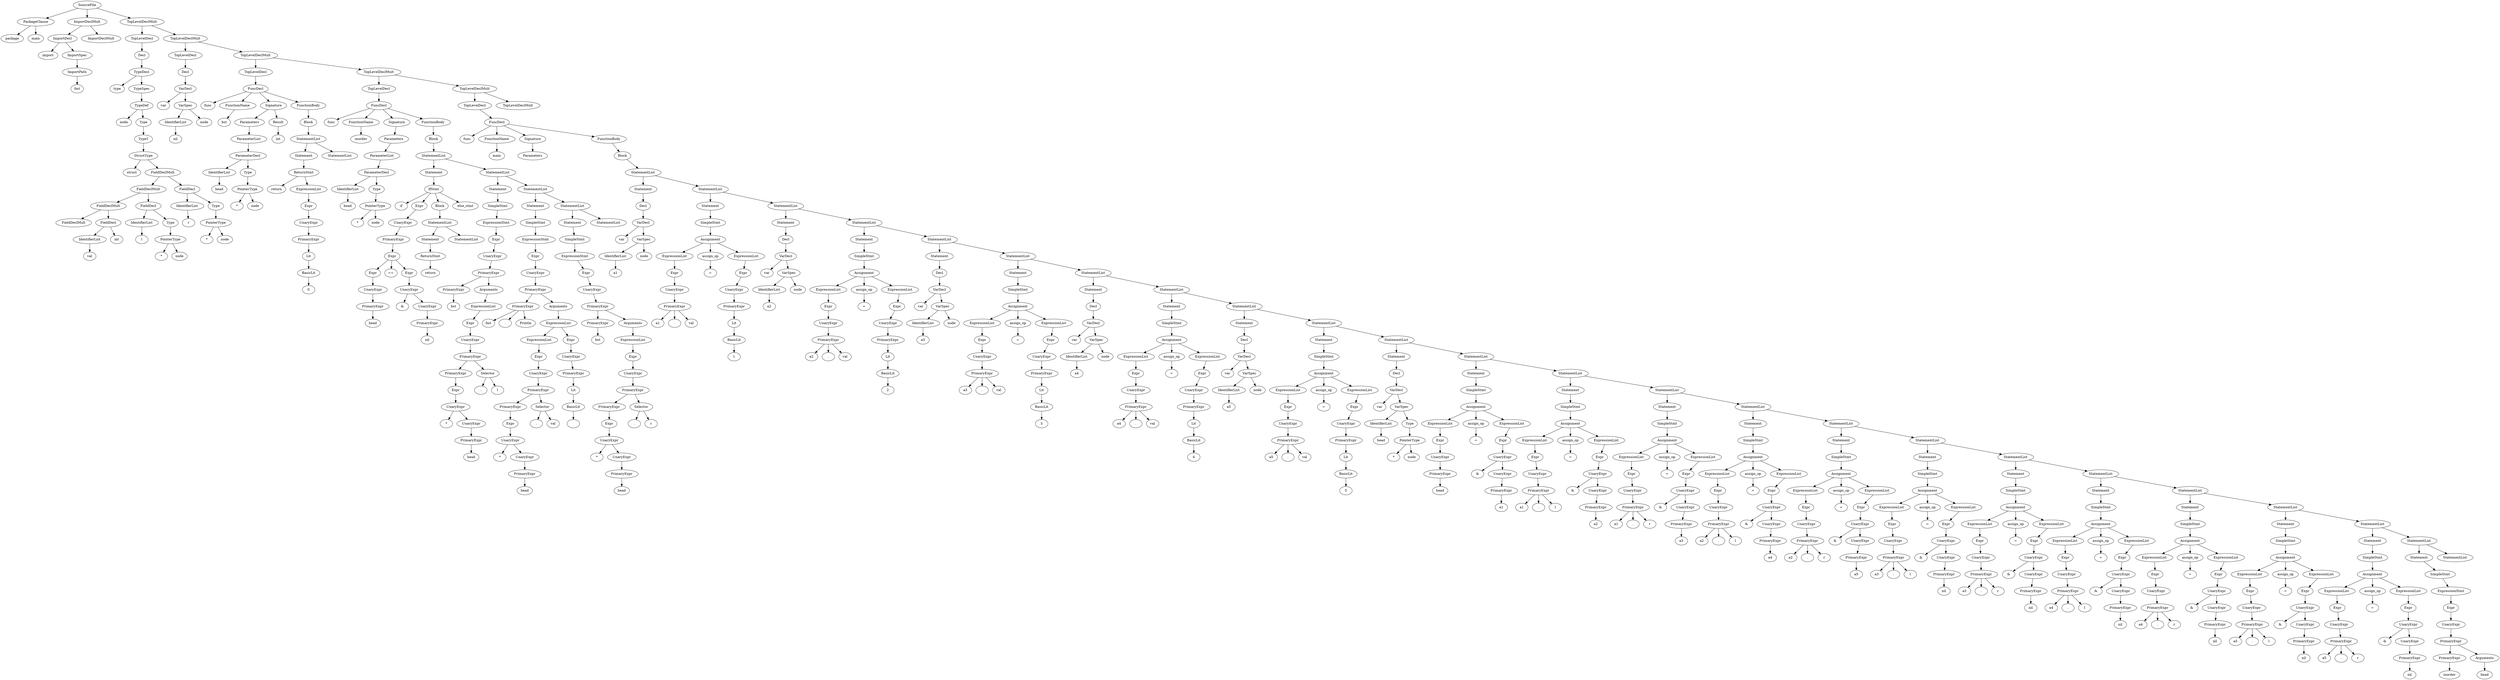 digraph ParseTree {
0[label="SourceFile"]; 1[label="PackageClause"]; 0->1 ;
1[label="PackageClause"]; 2[label="package"]; 1->2 ;
1[label="PackageClause"]; 3[label="main"]; 1->3 ;
0[label="SourceFile"]; 4[label="ImportDeclMult"]; 0->4 ;
4[label="ImportDeclMult"]; 5[label="ImportDecl"]; 4->5 ;
5[label="ImportDecl"]; 6[label="import"]; 5->6 ;
5[label="ImportDecl"]; 7[label="ImportSpec"]; 5->7 ;
7[label="ImportSpec"]; 8[label="ImportPath"]; 7->8 ;
8[label="ImportPath"]; 9[label="fmt"]; 8->9 ;
4[label="ImportDeclMult"]; 10[label="ImportDeclMult"]; 4->10 ;
0[label="SourceFile"]; 11[label="TopLevelDeclMult"]; 0->11 ;
11[label="TopLevelDeclMult"]; 12[label="TopLevelDecl"]; 11->12 ;
12[label="TopLevelDecl"]; 13[label="Decl"]; 12->13 ;
13[label="Decl"]; 14[label="TypeDecl"]; 13->14 ;
14[label="TypeDecl"]; 15[label="type"]; 14->15 ;
14[label="TypeDecl"]; 16[label="TypeSpec"]; 14->16 ;
16[label="TypeSpec"]; 17[label="TypeDef"]; 16->17 ;
17[label="TypeDef"]; 18[label="node"]; 17->18 ;
17[label="TypeDef"]; 19[label="Type"]; 17->19 ;
19[label="Type"]; 20[label="TypeT"]; 19->20 ;
20[label="TypeT"]; 21[label="StructType"]; 20->21 ;
21[label="StructType"]; 22[label="struct"]; 21->22 ;
21[label="StructType"]; 23[label="FieldDeclMult"]; 21->23 ;
23[label="FieldDeclMult"]; 24[label="FieldDeclMult"]; 23->24 ;
24[label="FieldDeclMult"]; 25[label="FieldDeclMult"]; 24->25 ;
25[label="FieldDeclMult"]; 26[label="FieldDeclMult"]; 25->26 ;
25[label="FieldDeclMult"]; 27[label="FieldDecl"]; 25->27 ;
27[label="FieldDecl"]; 28[label="IdentifierList"]; 27->28 ;
28[label="IdentifierList"]; 29[label="val"]; 28->29 ;
27[label="FieldDecl"]; 30[label="int"]; 27->30 ;
24[label="FieldDeclMult"]; 31[label="FieldDecl"]; 24->31 ;
31[label="FieldDecl"]; 32[label="IdentifierList"]; 31->32 ;
32[label="IdentifierList"]; 33[label="l"]; 32->33 ;
31[label="FieldDecl"]; 34[label="Type"]; 31->34 ;
34[label="Type"]; 35[label="PointerType"]; 34->35 ;
35[label="PointerType"]; 36[label="*"]; 35->36 ;
35[label="PointerType"]; 37[label="node"]; 35->37 ;
23[label="FieldDeclMult"]; 38[label="FieldDecl"]; 23->38 ;
38[label="FieldDecl"]; 39[label="IdentifierList"]; 38->39 ;
39[label="IdentifierList"]; 40[label="r"]; 39->40 ;
38[label="FieldDecl"]; 41[label="Type"]; 38->41 ;
41[label="Type"]; 42[label="PointerType"]; 41->42 ;
42[label="PointerType"]; 43[label="*"]; 42->43 ;
42[label="PointerType"]; 44[label="node"]; 42->44 ;
11[label="TopLevelDeclMult"]; 45[label="TopLevelDeclMult"]; 11->45 ;
45[label="TopLevelDeclMult"]; 46[label="TopLevelDecl"]; 45->46 ;
46[label="TopLevelDecl"]; 47[label="Decl"]; 46->47 ;
47[label="Decl"]; 48[label="VarDecl"]; 47->48 ;
48[label="VarDecl"]; 49[label="var"]; 48->49 ;
48[label="VarDecl"]; 50[label="VarSpec"]; 48->50 ;
50[label="VarSpec"]; 51[label="IdentifierList"]; 50->51 ;
51[label="IdentifierList"]; 52[label="nil"]; 51->52 ;
50[label="VarSpec"]; 53[label="node"]; 50->53 ;
45[label="TopLevelDeclMult"]; 54[label="TopLevelDeclMult"]; 45->54 ;
54[label="TopLevelDeclMult"]; 55[label="TopLevelDecl"]; 54->55 ;
55[label="TopLevelDecl"]; 56[label="FuncDecl"]; 55->56 ;
56[label="FuncDecl"]; 57[label="func"]; 56->57 ;
56[label="FuncDecl"]; 58[label="FunctionName"]; 56->58 ;
58[label="FunctionName"]; 59[label="bst"]; 58->59 ;
56[label="FuncDecl"]; 60[label="Signature"]; 56->60 ;
60[label="Signature"]; 61[label="Parameters"]; 60->61 ;
61[label="Parameters"]; 62[label="ParameterList"]; 61->62 ;
62[label="ParameterList"]; 63[label="ParameterDecl"]; 62->63 ;
63[label="ParameterDecl"]; 64[label="IdentifierList"]; 63->64 ;
64[label="IdentifierList"]; 65[label="head"]; 64->65 ;
63[label="ParameterDecl"]; 66[label="Type"]; 63->66 ;
66[label="Type"]; 67[label="PointerType"]; 66->67 ;
67[label="PointerType"]; 68[label="*"]; 67->68 ;
67[label="PointerType"]; 69[label="node"]; 67->69 ;
60[label="Signature"]; 70[label="Result"]; 60->70 ;
70[label="Result"]; 71[label="int"]; 70->71 ;
56[label="FuncDecl"]; 72[label="FunctionBody"]; 56->72 ;
72[label="FunctionBody"]; 73[label="Block"]; 72->73 ;
73[label="Block"]; 74[label="StatementList"]; 73->74 ;
74[label="StatementList"]; 75[label="Statement"]; 74->75 ;
75[label="Statement"]; 76[label="ReturnStmt"]; 75->76 ;
76[label="ReturnStmt"]; 77[label="return"]; 76->77 ;
76[label="ReturnStmt"]; 78[label="ExpressionList"]; 76->78 ;
78[label="ExpressionList"]; 79[label="Expr"]; 78->79 ;
79[label="Expr"]; 80[label="UnaryExpr"]; 79->80 ;
80[label="UnaryExpr"]; 81[label="PrimaryExpr"]; 80->81 ;
81[label="PrimaryExpr"]; 82[label="Lit"]; 81->82 ;
82[label="Lit"]; 83[label="BasicLit"]; 82->83 ;
83[label="BasicLit"]; 84[label="0"]; 83->84 ;
74[label="StatementList"]; 85[label="StatementList"]; 74->85 ;
54[label="TopLevelDeclMult"]; 86[label="TopLevelDeclMult"]; 54->86 ;
86[label="TopLevelDeclMult"]; 87[label="TopLevelDecl"]; 86->87 ;
87[label="TopLevelDecl"]; 88[label="FuncDecl"]; 87->88 ;
88[label="FuncDecl"]; 89[label="func"]; 88->89 ;
88[label="FuncDecl"]; 90[label="FunctionName"]; 88->90 ;
90[label="FunctionName"]; 91[label="inorder"]; 90->91 ;
88[label="FuncDecl"]; 92[label="Signature"]; 88->92 ;
92[label="Signature"]; 93[label="Parameters"]; 92->93 ;
93[label="Parameters"]; 94[label="ParameterList"]; 93->94 ;
94[label="ParameterList"]; 95[label="ParameterDecl"]; 94->95 ;
95[label="ParameterDecl"]; 96[label="IdentifierList"]; 95->96 ;
96[label="IdentifierList"]; 97[label="head"]; 96->97 ;
95[label="ParameterDecl"]; 98[label="Type"]; 95->98 ;
98[label="Type"]; 99[label="PointerType"]; 98->99 ;
99[label="PointerType"]; 100[label="*"]; 99->100 ;
99[label="PointerType"]; 101[label="node"]; 99->101 ;
88[label="FuncDecl"]; 102[label="FunctionBody"]; 88->102 ;
102[label="FunctionBody"]; 103[label="Block"]; 102->103 ;
103[label="Block"]; 104[label="StatementList"]; 103->104 ;
104[label="StatementList"]; 105[label="Statement"]; 104->105 ;
105[label="Statement"]; 106[label="IfStmt"]; 105->106 ;
106[label="IfStmt"]; 107[label="if"]; 106->107 ;
106[label="IfStmt"]; 108[label="Expr"]; 106->108 ;
108[label="Expr"]; 109[label="UnaryExpr"]; 108->109 ;
109[label="UnaryExpr"]; 110[label="PrimaryExpr"]; 109->110 ;
110[label="PrimaryExpr"]; 111[label="Expr"]; 110->111 ;
111[label="Expr"]; 112[label="Expr"]; 111->112 ;
112[label="Expr"]; 113[label="UnaryExpr"]; 112->113 ;
113[label="UnaryExpr"]; 114[label="PrimaryExpr"]; 113->114 ;
114[label="PrimaryExpr"]; 115[label="head"]; 114->115 ;
111[label="Expr"]; 116[label="=="]; 111->116 ;
111[label="Expr"]; 117[label="Expr"]; 111->117 ;
117[label="Expr"]; 118[label="UnaryExpr"]; 117->118 ;
118[label="UnaryExpr"]; 119[label="&"]; 118->119 ;
118[label="UnaryExpr"]; 120[label="UnaryExpr"]; 118->120 ;
120[label="UnaryExpr"]; 121[label="PrimaryExpr"]; 120->121 ;
121[label="PrimaryExpr"]; 122[label="nil"]; 121->122 ;
106[label="IfStmt"]; 123[label="Block"]; 106->123 ;
123[label="Block"]; 124[label="StatementList"]; 123->124 ;
124[label="StatementList"]; 125[label="Statement"]; 124->125 ;
125[label="Statement"]; 126[label="ReturnStmt"]; 125->126 ;
126[label="ReturnStmt"]; 127[label="return"]; 126->127 ;
124[label="StatementList"]; 128[label="StatementList"]; 124->128 ;
106[label="IfStmt"]; 129[label="else_stmt"]; 106->129 ;
104[label="StatementList"]; 130[label="StatementList"]; 104->130 ;
130[label="StatementList"]; 131[label="Statement"]; 130->131 ;
131[label="Statement"]; 132[label="SimpleStmt"]; 131->132 ;
132[label="SimpleStmt"]; 133[label="ExpressionStmt"]; 132->133 ;
133[label="ExpressionStmt"]; 134[label="Expr"]; 133->134 ;
134[label="Expr"]; 135[label="UnaryExpr"]; 134->135 ;
135[label="UnaryExpr"]; 136[label="PrimaryExpr"]; 135->136 ;
136[label="PrimaryExpr"]; 137[label="PrimaryExpr"]; 136->137 ;
137[label="PrimaryExpr"]; 138[label="bst"]; 137->138 ;
136[label="PrimaryExpr"]; 139[label="Arguments"]; 136->139 ;
139[label="Arguments"]; 140[label="ExpressionList"]; 139->140 ;
140[label="ExpressionList"]; 141[label="Expr"]; 140->141 ;
141[label="Expr"]; 142[label="UnaryExpr"]; 141->142 ;
142[label="UnaryExpr"]; 143[label="PrimaryExpr"]; 142->143 ;
143[label="PrimaryExpr"]; 144[label="PrimaryExpr"]; 143->144 ;
144[label="PrimaryExpr"]; 145[label="Expr"]; 144->145 ;
145[label="Expr"]; 146[label="UnaryExpr"]; 145->146 ;
146[label="UnaryExpr"]; 147[label="*"]; 146->147 ;
146[label="UnaryExpr"]; 148[label="UnaryExpr"]; 146->148 ;
148[label="UnaryExpr"]; 149[label="PrimaryExpr"]; 148->149 ;
149[label="PrimaryExpr"]; 150[label="head"]; 149->150 ;
143[label="PrimaryExpr"]; 151[label="Selector"]; 143->151 ;
151[label="Selector"]; 152[label="."]; 151->152 ;
151[label="Selector"]; 153[label="l"]; 151->153 ;
130[label="StatementList"]; 154[label="StatementList"]; 130->154 ;
154[label="StatementList"]; 155[label="Statement"]; 154->155 ;
155[label="Statement"]; 156[label="SimpleStmt"]; 155->156 ;
156[label="SimpleStmt"]; 157[label="ExpressionStmt"]; 156->157 ;
157[label="ExpressionStmt"]; 158[label="Expr"]; 157->158 ;
158[label="Expr"]; 159[label="UnaryExpr"]; 158->159 ;
159[label="UnaryExpr"]; 160[label="PrimaryExpr"]; 159->160 ;
160[label="PrimaryExpr"]; 161[label="PrimaryExpr"]; 160->161 ;
161[label="PrimaryExpr"]; 162[label="fmt"]; 161->162 ;
161[label="PrimaryExpr"]; 163[label="."]; 161->163 ;
161[label="PrimaryExpr"]; 164[label="Println"]; 161->164 ;
160[label="PrimaryExpr"]; 165[label="Arguments"]; 160->165 ;
165[label="Arguments"]; 166[label="ExpressionList"]; 165->166 ;
166[label="ExpressionList"]; 167[label="ExpressionList"]; 166->167 ;
167[label="ExpressionList"]; 168[label="Expr"]; 167->168 ;
168[label="Expr"]; 169[label="UnaryExpr"]; 168->169 ;
169[label="UnaryExpr"]; 170[label="PrimaryExpr"]; 169->170 ;
170[label="PrimaryExpr"]; 171[label="PrimaryExpr"]; 170->171 ;
171[label="PrimaryExpr"]; 172[label="Expr"]; 171->172 ;
172[label="Expr"]; 173[label="UnaryExpr"]; 172->173 ;
173[label="UnaryExpr"]; 174[label="*"]; 173->174 ;
173[label="UnaryExpr"]; 175[label="UnaryExpr"]; 173->175 ;
175[label="UnaryExpr"]; 176[label="PrimaryExpr"]; 175->176 ;
176[label="PrimaryExpr"]; 177[label="head"]; 176->177 ;
170[label="PrimaryExpr"]; 178[label="Selector"]; 170->178 ;
178[label="Selector"]; 179[label="."]; 178->179 ;
178[label="Selector"]; 180[label="val"]; 178->180 ;
166[label="ExpressionList"]; 181[label="Expr"]; 166->181 ;
181[label="Expr"]; 182[label="UnaryExpr"]; 181->182 ;
182[label="UnaryExpr"]; 183[label="PrimaryExpr"]; 182->183 ;
183[label="PrimaryExpr"]; 184[label="Lit"]; 183->184 ;
184[label="Lit"]; 185[label="BasicLit"]; 184->185 ;
185[label="BasicLit"]; 186[label="\n"]; 185->186 ;
154[label="StatementList"]; 187[label="StatementList"]; 154->187 ;
187[label="StatementList"]; 188[label="Statement"]; 187->188 ;
188[label="Statement"]; 189[label="SimpleStmt"]; 188->189 ;
189[label="SimpleStmt"]; 190[label="ExpressionStmt"]; 189->190 ;
190[label="ExpressionStmt"]; 191[label="Expr"]; 190->191 ;
191[label="Expr"]; 192[label="UnaryExpr"]; 191->192 ;
192[label="UnaryExpr"]; 193[label="PrimaryExpr"]; 192->193 ;
193[label="PrimaryExpr"]; 194[label="PrimaryExpr"]; 193->194 ;
194[label="PrimaryExpr"]; 195[label="bst"]; 194->195 ;
193[label="PrimaryExpr"]; 196[label="Arguments"]; 193->196 ;
196[label="Arguments"]; 197[label="ExpressionList"]; 196->197 ;
197[label="ExpressionList"]; 198[label="Expr"]; 197->198 ;
198[label="Expr"]; 199[label="UnaryExpr"]; 198->199 ;
199[label="UnaryExpr"]; 200[label="PrimaryExpr"]; 199->200 ;
200[label="PrimaryExpr"]; 201[label="PrimaryExpr"]; 200->201 ;
201[label="PrimaryExpr"]; 202[label="Expr"]; 201->202 ;
202[label="Expr"]; 203[label="UnaryExpr"]; 202->203 ;
203[label="UnaryExpr"]; 204[label="*"]; 203->204 ;
203[label="UnaryExpr"]; 205[label="UnaryExpr"]; 203->205 ;
205[label="UnaryExpr"]; 206[label="PrimaryExpr"]; 205->206 ;
206[label="PrimaryExpr"]; 207[label="head"]; 206->207 ;
200[label="PrimaryExpr"]; 208[label="Selector"]; 200->208 ;
208[label="Selector"]; 209[label="."]; 208->209 ;
208[label="Selector"]; 210[label="r"]; 208->210 ;
187[label="StatementList"]; 211[label="StatementList"]; 187->211 ;
86[label="TopLevelDeclMult"]; 212[label="TopLevelDeclMult"]; 86->212 ;
212[label="TopLevelDeclMult"]; 213[label="TopLevelDecl"]; 212->213 ;
213[label="TopLevelDecl"]; 214[label="FuncDecl"]; 213->214 ;
214[label="FuncDecl"]; 215[label="func"]; 214->215 ;
214[label="FuncDecl"]; 216[label="FunctionName"]; 214->216 ;
216[label="FunctionName"]; 217[label="main"]; 216->217 ;
214[label="FuncDecl"]; 218[label="Signature"]; 214->218 ;
218[label="Signature"]; 219[label="Parameters"]; 218->219 ;
214[label="FuncDecl"]; 220[label="FunctionBody"]; 214->220 ;
220[label="FunctionBody"]; 221[label="Block"]; 220->221 ;
221[label="Block"]; 222[label="StatementList"]; 221->222 ;
222[label="StatementList"]; 223[label="Statement"]; 222->223 ;
223[label="Statement"]; 224[label="Decl"]; 223->224 ;
224[label="Decl"]; 225[label="VarDecl"]; 224->225 ;
225[label="VarDecl"]; 226[label="var"]; 225->226 ;
225[label="VarDecl"]; 227[label="VarSpec"]; 225->227 ;
227[label="VarSpec"]; 228[label="IdentifierList"]; 227->228 ;
228[label="IdentifierList"]; 229[label="a1"]; 228->229 ;
227[label="VarSpec"]; 230[label="node"]; 227->230 ;
222[label="StatementList"]; 231[label="StatementList"]; 222->231 ;
231[label="StatementList"]; 232[label="Statement"]; 231->232 ;
232[label="Statement"]; 233[label="SimpleStmt"]; 232->233 ;
233[label="SimpleStmt"]; 234[label="Assignment"]; 233->234 ;
234[label="Assignment"]; 235[label="ExpressionList"]; 234->235 ;
235[label="ExpressionList"]; 236[label="Expr"]; 235->236 ;
236[label="Expr"]; 237[label="UnaryExpr"]; 236->237 ;
237[label="UnaryExpr"]; 238[label="PrimaryExpr"]; 237->238 ;
238[label="PrimaryExpr"]; 239[label="a1"]; 238->239 ;
238[label="PrimaryExpr"]; 240[label="."]; 238->240 ;
238[label="PrimaryExpr"]; 241[label="val"]; 238->241 ;
234[label="Assignment"]; 242[label="assign_op"]; 234->242 ;
242[label="assign_op"]; 243[label="="]; 242->243 ;
234[label="Assignment"]; 244[label="ExpressionList"]; 234->244 ;
244[label="ExpressionList"]; 245[label="Expr"]; 244->245 ;
245[label="Expr"]; 246[label="UnaryExpr"]; 245->246 ;
246[label="UnaryExpr"]; 247[label="PrimaryExpr"]; 246->247 ;
247[label="PrimaryExpr"]; 248[label="Lit"]; 247->248 ;
248[label="Lit"]; 249[label="BasicLit"]; 248->249 ;
249[label="BasicLit"]; 250[label="1"]; 249->250 ;
231[label="StatementList"]; 251[label="StatementList"]; 231->251 ;
251[label="StatementList"]; 252[label="Statement"]; 251->252 ;
252[label="Statement"]; 253[label="Decl"]; 252->253 ;
253[label="Decl"]; 254[label="VarDecl"]; 253->254 ;
254[label="VarDecl"]; 255[label="var"]; 254->255 ;
254[label="VarDecl"]; 256[label="VarSpec"]; 254->256 ;
256[label="VarSpec"]; 257[label="IdentifierList"]; 256->257 ;
257[label="IdentifierList"]; 258[label="a2"]; 257->258 ;
256[label="VarSpec"]; 259[label="node"]; 256->259 ;
251[label="StatementList"]; 260[label="StatementList"]; 251->260 ;
260[label="StatementList"]; 261[label="Statement"]; 260->261 ;
261[label="Statement"]; 262[label="SimpleStmt"]; 261->262 ;
262[label="SimpleStmt"]; 263[label="Assignment"]; 262->263 ;
263[label="Assignment"]; 264[label="ExpressionList"]; 263->264 ;
264[label="ExpressionList"]; 265[label="Expr"]; 264->265 ;
265[label="Expr"]; 266[label="UnaryExpr"]; 265->266 ;
266[label="UnaryExpr"]; 267[label="PrimaryExpr"]; 266->267 ;
267[label="PrimaryExpr"]; 268[label="a2"]; 267->268 ;
267[label="PrimaryExpr"]; 269[label="."]; 267->269 ;
267[label="PrimaryExpr"]; 270[label="val"]; 267->270 ;
263[label="Assignment"]; 271[label="assign_op"]; 263->271 ;
271[label="assign_op"]; 272[label="="]; 271->272 ;
263[label="Assignment"]; 273[label="ExpressionList"]; 263->273 ;
273[label="ExpressionList"]; 274[label="Expr"]; 273->274 ;
274[label="Expr"]; 275[label="UnaryExpr"]; 274->275 ;
275[label="UnaryExpr"]; 276[label="PrimaryExpr"]; 275->276 ;
276[label="PrimaryExpr"]; 277[label="Lit"]; 276->277 ;
277[label="Lit"]; 278[label="BasicLit"]; 277->278 ;
278[label="BasicLit"]; 279[label="2"]; 278->279 ;
260[label="StatementList"]; 280[label="StatementList"]; 260->280 ;
280[label="StatementList"]; 281[label="Statement"]; 280->281 ;
281[label="Statement"]; 282[label="Decl"]; 281->282 ;
282[label="Decl"]; 283[label="VarDecl"]; 282->283 ;
283[label="VarDecl"]; 284[label="var"]; 283->284 ;
283[label="VarDecl"]; 285[label="VarSpec"]; 283->285 ;
285[label="VarSpec"]; 286[label="IdentifierList"]; 285->286 ;
286[label="IdentifierList"]; 287[label="a3"]; 286->287 ;
285[label="VarSpec"]; 288[label="node"]; 285->288 ;
280[label="StatementList"]; 289[label="StatementList"]; 280->289 ;
289[label="StatementList"]; 290[label="Statement"]; 289->290 ;
290[label="Statement"]; 291[label="SimpleStmt"]; 290->291 ;
291[label="SimpleStmt"]; 292[label="Assignment"]; 291->292 ;
292[label="Assignment"]; 293[label="ExpressionList"]; 292->293 ;
293[label="ExpressionList"]; 294[label="Expr"]; 293->294 ;
294[label="Expr"]; 295[label="UnaryExpr"]; 294->295 ;
295[label="UnaryExpr"]; 296[label="PrimaryExpr"]; 295->296 ;
296[label="PrimaryExpr"]; 297[label="a3"]; 296->297 ;
296[label="PrimaryExpr"]; 298[label="."]; 296->298 ;
296[label="PrimaryExpr"]; 299[label="val"]; 296->299 ;
292[label="Assignment"]; 300[label="assign_op"]; 292->300 ;
300[label="assign_op"]; 301[label="="]; 300->301 ;
292[label="Assignment"]; 302[label="ExpressionList"]; 292->302 ;
302[label="ExpressionList"]; 303[label="Expr"]; 302->303 ;
303[label="Expr"]; 304[label="UnaryExpr"]; 303->304 ;
304[label="UnaryExpr"]; 305[label="PrimaryExpr"]; 304->305 ;
305[label="PrimaryExpr"]; 306[label="Lit"]; 305->306 ;
306[label="Lit"]; 307[label="BasicLit"]; 306->307 ;
307[label="BasicLit"]; 308[label="3"]; 307->308 ;
289[label="StatementList"]; 309[label="StatementList"]; 289->309 ;
309[label="StatementList"]; 310[label="Statement"]; 309->310 ;
310[label="Statement"]; 311[label="Decl"]; 310->311 ;
311[label="Decl"]; 312[label="VarDecl"]; 311->312 ;
312[label="VarDecl"]; 313[label="var"]; 312->313 ;
312[label="VarDecl"]; 314[label="VarSpec"]; 312->314 ;
314[label="VarSpec"]; 315[label="IdentifierList"]; 314->315 ;
315[label="IdentifierList"]; 316[label="a4"]; 315->316 ;
314[label="VarSpec"]; 317[label="node"]; 314->317 ;
309[label="StatementList"]; 318[label="StatementList"]; 309->318 ;
318[label="StatementList"]; 319[label="Statement"]; 318->319 ;
319[label="Statement"]; 320[label="SimpleStmt"]; 319->320 ;
320[label="SimpleStmt"]; 321[label="Assignment"]; 320->321 ;
321[label="Assignment"]; 322[label="ExpressionList"]; 321->322 ;
322[label="ExpressionList"]; 323[label="Expr"]; 322->323 ;
323[label="Expr"]; 324[label="UnaryExpr"]; 323->324 ;
324[label="UnaryExpr"]; 325[label="PrimaryExpr"]; 324->325 ;
325[label="PrimaryExpr"]; 326[label="a4"]; 325->326 ;
325[label="PrimaryExpr"]; 327[label="."]; 325->327 ;
325[label="PrimaryExpr"]; 328[label="val"]; 325->328 ;
321[label="Assignment"]; 329[label="assign_op"]; 321->329 ;
329[label="assign_op"]; 330[label="="]; 329->330 ;
321[label="Assignment"]; 331[label="ExpressionList"]; 321->331 ;
331[label="ExpressionList"]; 332[label="Expr"]; 331->332 ;
332[label="Expr"]; 333[label="UnaryExpr"]; 332->333 ;
333[label="UnaryExpr"]; 334[label="PrimaryExpr"]; 333->334 ;
334[label="PrimaryExpr"]; 335[label="Lit"]; 334->335 ;
335[label="Lit"]; 336[label="BasicLit"]; 335->336 ;
336[label="BasicLit"]; 337[label="4"]; 336->337 ;
318[label="StatementList"]; 338[label="StatementList"]; 318->338 ;
338[label="StatementList"]; 339[label="Statement"]; 338->339 ;
339[label="Statement"]; 340[label="Decl"]; 339->340 ;
340[label="Decl"]; 341[label="VarDecl"]; 340->341 ;
341[label="VarDecl"]; 342[label="var"]; 341->342 ;
341[label="VarDecl"]; 343[label="VarSpec"]; 341->343 ;
343[label="VarSpec"]; 344[label="IdentifierList"]; 343->344 ;
344[label="IdentifierList"]; 345[label="a5"]; 344->345 ;
343[label="VarSpec"]; 346[label="node"]; 343->346 ;
338[label="StatementList"]; 347[label="StatementList"]; 338->347 ;
347[label="StatementList"]; 348[label="Statement"]; 347->348 ;
348[label="Statement"]; 349[label="SimpleStmt"]; 348->349 ;
349[label="SimpleStmt"]; 350[label="Assignment"]; 349->350 ;
350[label="Assignment"]; 351[label="ExpressionList"]; 350->351 ;
351[label="ExpressionList"]; 352[label="Expr"]; 351->352 ;
352[label="Expr"]; 353[label="UnaryExpr"]; 352->353 ;
353[label="UnaryExpr"]; 354[label="PrimaryExpr"]; 353->354 ;
354[label="PrimaryExpr"]; 355[label="a5"]; 354->355 ;
354[label="PrimaryExpr"]; 356[label="."]; 354->356 ;
354[label="PrimaryExpr"]; 357[label="val"]; 354->357 ;
350[label="Assignment"]; 358[label="assign_op"]; 350->358 ;
358[label="assign_op"]; 359[label="="]; 358->359 ;
350[label="Assignment"]; 360[label="ExpressionList"]; 350->360 ;
360[label="ExpressionList"]; 361[label="Expr"]; 360->361 ;
361[label="Expr"]; 362[label="UnaryExpr"]; 361->362 ;
362[label="UnaryExpr"]; 363[label="PrimaryExpr"]; 362->363 ;
363[label="PrimaryExpr"]; 364[label="Lit"]; 363->364 ;
364[label="Lit"]; 365[label="BasicLit"]; 364->365 ;
365[label="BasicLit"]; 366[label="5"]; 365->366 ;
347[label="StatementList"]; 367[label="StatementList"]; 347->367 ;
367[label="StatementList"]; 368[label="Statement"]; 367->368 ;
368[label="Statement"]; 369[label="Decl"]; 368->369 ;
369[label="Decl"]; 370[label="VarDecl"]; 369->370 ;
370[label="VarDecl"]; 371[label="var"]; 370->371 ;
370[label="VarDecl"]; 372[label="VarSpec"]; 370->372 ;
372[label="VarSpec"]; 373[label="IdentifierList"]; 372->373 ;
373[label="IdentifierList"]; 374[label="head"]; 373->374 ;
372[label="VarSpec"]; 375[label="Type"]; 372->375 ;
375[label="Type"]; 376[label="PointerType"]; 375->376 ;
376[label="PointerType"]; 377[label="*"]; 376->377 ;
376[label="PointerType"]; 378[label="node"]; 376->378 ;
367[label="StatementList"]; 379[label="StatementList"]; 367->379 ;
379[label="StatementList"]; 380[label="Statement"]; 379->380 ;
380[label="Statement"]; 381[label="SimpleStmt"]; 380->381 ;
381[label="SimpleStmt"]; 382[label="Assignment"]; 381->382 ;
382[label="Assignment"]; 383[label="ExpressionList"]; 382->383 ;
383[label="ExpressionList"]; 384[label="Expr"]; 383->384 ;
384[label="Expr"]; 385[label="UnaryExpr"]; 384->385 ;
385[label="UnaryExpr"]; 386[label="PrimaryExpr"]; 385->386 ;
386[label="PrimaryExpr"]; 387[label="head"]; 386->387 ;
382[label="Assignment"]; 388[label="assign_op"]; 382->388 ;
388[label="assign_op"]; 389[label="="]; 388->389 ;
382[label="Assignment"]; 390[label="ExpressionList"]; 382->390 ;
390[label="ExpressionList"]; 391[label="Expr"]; 390->391 ;
391[label="Expr"]; 392[label="UnaryExpr"]; 391->392 ;
392[label="UnaryExpr"]; 393[label="&"]; 392->393 ;
392[label="UnaryExpr"]; 394[label="UnaryExpr"]; 392->394 ;
394[label="UnaryExpr"]; 395[label="PrimaryExpr"]; 394->395 ;
395[label="PrimaryExpr"]; 396[label="a1"]; 395->396 ;
379[label="StatementList"]; 397[label="StatementList"]; 379->397 ;
397[label="StatementList"]; 398[label="Statement"]; 397->398 ;
398[label="Statement"]; 399[label="SimpleStmt"]; 398->399 ;
399[label="SimpleStmt"]; 400[label="Assignment"]; 399->400 ;
400[label="Assignment"]; 401[label="ExpressionList"]; 400->401 ;
401[label="ExpressionList"]; 402[label="Expr"]; 401->402 ;
402[label="Expr"]; 403[label="UnaryExpr"]; 402->403 ;
403[label="UnaryExpr"]; 404[label="PrimaryExpr"]; 403->404 ;
404[label="PrimaryExpr"]; 405[label="a1"]; 404->405 ;
404[label="PrimaryExpr"]; 406[label="."]; 404->406 ;
404[label="PrimaryExpr"]; 407[label="l"]; 404->407 ;
400[label="Assignment"]; 408[label="assign_op"]; 400->408 ;
408[label="assign_op"]; 409[label="="]; 408->409 ;
400[label="Assignment"]; 410[label="ExpressionList"]; 400->410 ;
410[label="ExpressionList"]; 411[label="Expr"]; 410->411 ;
411[label="Expr"]; 412[label="UnaryExpr"]; 411->412 ;
412[label="UnaryExpr"]; 413[label="&"]; 412->413 ;
412[label="UnaryExpr"]; 414[label="UnaryExpr"]; 412->414 ;
414[label="UnaryExpr"]; 415[label="PrimaryExpr"]; 414->415 ;
415[label="PrimaryExpr"]; 416[label="a2"]; 415->416 ;
397[label="StatementList"]; 417[label="StatementList"]; 397->417 ;
417[label="StatementList"]; 418[label="Statement"]; 417->418 ;
418[label="Statement"]; 419[label="SimpleStmt"]; 418->419 ;
419[label="SimpleStmt"]; 420[label="Assignment"]; 419->420 ;
420[label="Assignment"]; 421[label="ExpressionList"]; 420->421 ;
421[label="ExpressionList"]; 422[label="Expr"]; 421->422 ;
422[label="Expr"]; 423[label="UnaryExpr"]; 422->423 ;
423[label="UnaryExpr"]; 424[label="PrimaryExpr"]; 423->424 ;
424[label="PrimaryExpr"]; 425[label="a1"]; 424->425 ;
424[label="PrimaryExpr"]; 426[label="."]; 424->426 ;
424[label="PrimaryExpr"]; 427[label="r"]; 424->427 ;
420[label="Assignment"]; 428[label="assign_op"]; 420->428 ;
428[label="assign_op"]; 429[label="="]; 428->429 ;
420[label="Assignment"]; 430[label="ExpressionList"]; 420->430 ;
430[label="ExpressionList"]; 431[label="Expr"]; 430->431 ;
431[label="Expr"]; 432[label="UnaryExpr"]; 431->432 ;
432[label="UnaryExpr"]; 433[label="&"]; 432->433 ;
432[label="UnaryExpr"]; 434[label="UnaryExpr"]; 432->434 ;
434[label="UnaryExpr"]; 435[label="PrimaryExpr"]; 434->435 ;
435[label="PrimaryExpr"]; 436[label="a3"]; 435->436 ;
417[label="StatementList"]; 437[label="StatementList"]; 417->437 ;
437[label="StatementList"]; 438[label="Statement"]; 437->438 ;
438[label="Statement"]; 439[label="SimpleStmt"]; 438->439 ;
439[label="SimpleStmt"]; 440[label="Assignment"]; 439->440 ;
440[label="Assignment"]; 441[label="ExpressionList"]; 440->441 ;
441[label="ExpressionList"]; 442[label="Expr"]; 441->442 ;
442[label="Expr"]; 443[label="UnaryExpr"]; 442->443 ;
443[label="UnaryExpr"]; 444[label="PrimaryExpr"]; 443->444 ;
444[label="PrimaryExpr"]; 445[label="a2"]; 444->445 ;
444[label="PrimaryExpr"]; 446[label="."]; 444->446 ;
444[label="PrimaryExpr"]; 447[label="l"]; 444->447 ;
440[label="Assignment"]; 448[label="assign_op"]; 440->448 ;
448[label="assign_op"]; 449[label="="]; 448->449 ;
440[label="Assignment"]; 450[label="ExpressionList"]; 440->450 ;
450[label="ExpressionList"]; 451[label="Expr"]; 450->451 ;
451[label="Expr"]; 452[label="UnaryExpr"]; 451->452 ;
452[label="UnaryExpr"]; 453[label="&"]; 452->453 ;
452[label="UnaryExpr"]; 454[label="UnaryExpr"]; 452->454 ;
454[label="UnaryExpr"]; 455[label="PrimaryExpr"]; 454->455 ;
455[label="PrimaryExpr"]; 456[label="a4"]; 455->456 ;
437[label="StatementList"]; 457[label="StatementList"]; 437->457 ;
457[label="StatementList"]; 458[label="Statement"]; 457->458 ;
458[label="Statement"]; 459[label="SimpleStmt"]; 458->459 ;
459[label="SimpleStmt"]; 460[label="Assignment"]; 459->460 ;
460[label="Assignment"]; 461[label="ExpressionList"]; 460->461 ;
461[label="ExpressionList"]; 462[label="Expr"]; 461->462 ;
462[label="Expr"]; 463[label="UnaryExpr"]; 462->463 ;
463[label="UnaryExpr"]; 464[label="PrimaryExpr"]; 463->464 ;
464[label="PrimaryExpr"]; 465[label="a2"]; 464->465 ;
464[label="PrimaryExpr"]; 466[label="."]; 464->466 ;
464[label="PrimaryExpr"]; 467[label="r"]; 464->467 ;
460[label="Assignment"]; 468[label="assign_op"]; 460->468 ;
468[label="assign_op"]; 469[label="="]; 468->469 ;
460[label="Assignment"]; 470[label="ExpressionList"]; 460->470 ;
470[label="ExpressionList"]; 471[label="Expr"]; 470->471 ;
471[label="Expr"]; 472[label="UnaryExpr"]; 471->472 ;
472[label="UnaryExpr"]; 473[label="&"]; 472->473 ;
472[label="UnaryExpr"]; 474[label="UnaryExpr"]; 472->474 ;
474[label="UnaryExpr"]; 475[label="PrimaryExpr"]; 474->475 ;
475[label="PrimaryExpr"]; 476[label="a5"]; 475->476 ;
457[label="StatementList"]; 477[label="StatementList"]; 457->477 ;
477[label="StatementList"]; 478[label="Statement"]; 477->478 ;
478[label="Statement"]; 479[label="SimpleStmt"]; 478->479 ;
479[label="SimpleStmt"]; 480[label="Assignment"]; 479->480 ;
480[label="Assignment"]; 481[label="ExpressionList"]; 480->481 ;
481[label="ExpressionList"]; 482[label="Expr"]; 481->482 ;
482[label="Expr"]; 483[label="UnaryExpr"]; 482->483 ;
483[label="UnaryExpr"]; 484[label="PrimaryExpr"]; 483->484 ;
484[label="PrimaryExpr"]; 485[label="a3"]; 484->485 ;
484[label="PrimaryExpr"]; 486[label="."]; 484->486 ;
484[label="PrimaryExpr"]; 487[label="l"]; 484->487 ;
480[label="Assignment"]; 488[label="assign_op"]; 480->488 ;
488[label="assign_op"]; 489[label="="]; 488->489 ;
480[label="Assignment"]; 490[label="ExpressionList"]; 480->490 ;
490[label="ExpressionList"]; 491[label="Expr"]; 490->491 ;
491[label="Expr"]; 492[label="UnaryExpr"]; 491->492 ;
492[label="UnaryExpr"]; 493[label="&"]; 492->493 ;
492[label="UnaryExpr"]; 494[label="UnaryExpr"]; 492->494 ;
494[label="UnaryExpr"]; 495[label="PrimaryExpr"]; 494->495 ;
495[label="PrimaryExpr"]; 496[label="nil"]; 495->496 ;
477[label="StatementList"]; 497[label="StatementList"]; 477->497 ;
497[label="StatementList"]; 498[label="Statement"]; 497->498 ;
498[label="Statement"]; 499[label="SimpleStmt"]; 498->499 ;
499[label="SimpleStmt"]; 500[label="Assignment"]; 499->500 ;
500[label="Assignment"]; 501[label="ExpressionList"]; 500->501 ;
501[label="ExpressionList"]; 502[label="Expr"]; 501->502 ;
502[label="Expr"]; 503[label="UnaryExpr"]; 502->503 ;
503[label="UnaryExpr"]; 504[label="PrimaryExpr"]; 503->504 ;
504[label="PrimaryExpr"]; 505[label="a3"]; 504->505 ;
504[label="PrimaryExpr"]; 506[label="."]; 504->506 ;
504[label="PrimaryExpr"]; 507[label="r"]; 504->507 ;
500[label="Assignment"]; 508[label="assign_op"]; 500->508 ;
508[label="assign_op"]; 509[label="="]; 508->509 ;
500[label="Assignment"]; 510[label="ExpressionList"]; 500->510 ;
510[label="ExpressionList"]; 511[label="Expr"]; 510->511 ;
511[label="Expr"]; 512[label="UnaryExpr"]; 511->512 ;
512[label="UnaryExpr"]; 513[label="&"]; 512->513 ;
512[label="UnaryExpr"]; 514[label="UnaryExpr"]; 512->514 ;
514[label="UnaryExpr"]; 515[label="PrimaryExpr"]; 514->515 ;
515[label="PrimaryExpr"]; 516[label="nil"]; 515->516 ;
497[label="StatementList"]; 517[label="StatementList"]; 497->517 ;
517[label="StatementList"]; 518[label="Statement"]; 517->518 ;
518[label="Statement"]; 519[label="SimpleStmt"]; 518->519 ;
519[label="SimpleStmt"]; 520[label="Assignment"]; 519->520 ;
520[label="Assignment"]; 521[label="ExpressionList"]; 520->521 ;
521[label="ExpressionList"]; 522[label="Expr"]; 521->522 ;
522[label="Expr"]; 523[label="UnaryExpr"]; 522->523 ;
523[label="UnaryExpr"]; 524[label="PrimaryExpr"]; 523->524 ;
524[label="PrimaryExpr"]; 525[label="a4"]; 524->525 ;
524[label="PrimaryExpr"]; 526[label="."]; 524->526 ;
524[label="PrimaryExpr"]; 527[label="l"]; 524->527 ;
520[label="Assignment"]; 528[label="assign_op"]; 520->528 ;
528[label="assign_op"]; 529[label="="]; 528->529 ;
520[label="Assignment"]; 530[label="ExpressionList"]; 520->530 ;
530[label="ExpressionList"]; 531[label="Expr"]; 530->531 ;
531[label="Expr"]; 532[label="UnaryExpr"]; 531->532 ;
532[label="UnaryExpr"]; 533[label="&"]; 532->533 ;
532[label="UnaryExpr"]; 534[label="UnaryExpr"]; 532->534 ;
534[label="UnaryExpr"]; 535[label="PrimaryExpr"]; 534->535 ;
535[label="PrimaryExpr"]; 536[label="nil"]; 535->536 ;
517[label="StatementList"]; 537[label="StatementList"]; 517->537 ;
537[label="StatementList"]; 538[label="Statement"]; 537->538 ;
538[label="Statement"]; 539[label="SimpleStmt"]; 538->539 ;
539[label="SimpleStmt"]; 540[label="Assignment"]; 539->540 ;
540[label="Assignment"]; 541[label="ExpressionList"]; 540->541 ;
541[label="ExpressionList"]; 542[label="Expr"]; 541->542 ;
542[label="Expr"]; 543[label="UnaryExpr"]; 542->543 ;
543[label="UnaryExpr"]; 544[label="PrimaryExpr"]; 543->544 ;
544[label="PrimaryExpr"]; 545[label="a4"]; 544->545 ;
544[label="PrimaryExpr"]; 546[label="."]; 544->546 ;
544[label="PrimaryExpr"]; 547[label="r"]; 544->547 ;
540[label="Assignment"]; 548[label="assign_op"]; 540->548 ;
548[label="assign_op"]; 549[label="="]; 548->549 ;
540[label="Assignment"]; 550[label="ExpressionList"]; 540->550 ;
550[label="ExpressionList"]; 551[label="Expr"]; 550->551 ;
551[label="Expr"]; 552[label="UnaryExpr"]; 551->552 ;
552[label="UnaryExpr"]; 553[label="&"]; 552->553 ;
552[label="UnaryExpr"]; 554[label="UnaryExpr"]; 552->554 ;
554[label="UnaryExpr"]; 555[label="PrimaryExpr"]; 554->555 ;
555[label="PrimaryExpr"]; 556[label="nil"]; 555->556 ;
537[label="StatementList"]; 557[label="StatementList"]; 537->557 ;
557[label="StatementList"]; 558[label="Statement"]; 557->558 ;
558[label="Statement"]; 559[label="SimpleStmt"]; 558->559 ;
559[label="SimpleStmt"]; 560[label="Assignment"]; 559->560 ;
560[label="Assignment"]; 561[label="ExpressionList"]; 560->561 ;
561[label="ExpressionList"]; 562[label="Expr"]; 561->562 ;
562[label="Expr"]; 563[label="UnaryExpr"]; 562->563 ;
563[label="UnaryExpr"]; 564[label="PrimaryExpr"]; 563->564 ;
564[label="PrimaryExpr"]; 565[label="a5"]; 564->565 ;
564[label="PrimaryExpr"]; 566[label="."]; 564->566 ;
564[label="PrimaryExpr"]; 567[label="l"]; 564->567 ;
560[label="Assignment"]; 568[label="assign_op"]; 560->568 ;
568[label="assign_op"]; 569[label="="]; 568->569 ;
560[label="Assignment"]; 570[label="ExpressionList"]; 560->570 ;
570[label="ExpressionList"]; 571[label="Expr"]; 570->571 ;
571[label="Expr"]; 572[label="UnaryExpr"]; 571->572 ;
572[label="UnaryExpr"]; 573[label="&"]; 572->573 ;
572[label="UnaryExpr"]; 574[label="UnaryExpr"]; 572->574 ;
574[label="UnaryExpr"]; 575[label="PrimaryExpr"]; 574->575 ;
575[label="PrimaryExpr"]; 576[label="nil"]; 575->576 ;
557[label="StatementList"]; 577[label="StatementList"]; 557->577 ;
577[label="StatementList"]; 578[label="Statement"]; 577->578 ;
578[label="Statement"]; 579[label="SimpleStmt"]; 578->579 ;
579[label="SimpleStmt"]; 580[label="Assignment"]; 579->580 ;
580[label="Assignment"]; 581[label="ExpressionList"]; 580->581 ;
581[label="ExpressionList"]; 582[label="Expr"]; 581->582 ;
582[label="Expr"]; 583[label="UnaryExpr"]; 582->583 ;
583[label="UnaryExpr"]; 584[label="PrimaryExpr"]; 583->584 ;
584[label="PrimaryExpr"]; 585[label="a5"]; 584->585 ;
584[label="PrimaryExpr"]; 586[label="."]; 584->586 ;
584[label="PrimaryExpr"]; 587[label="r"]; 584->587 ;
580[label="Assignment"]; 588[label="assign_op"]; 580->588 ;
588[label="assign_op"]; 589[label="="]; 588->589 ;
580[label="Assignment"]; 590[label="ExpressionList"]; 580->590 ;
590[label="ExpressionList"]; 591[label="Expr"]; 590->591 ;
591[label="Expr"]; 592[label="UnaryExpr"]; 591->592 ;
592[label="UnaryExpr"]; 593[label="&"]; 592->593 ;
592[label="UnaryExpr"]; 594[label="UnaryExpr"]; 592->594 ;
594[label="UnaryExpr"]; 595[label="PrimaryExpr"]; 594->595 ;
595[label="PrimaryExpr"]; 596[label="nil"]; 595->596 ;
577[label="StatementList"]; 597[label="StatementList"]; 577->597 ;
597[label="StatementList"]; 598[label="Statement"]; 597->598 ;
598[label="Statement"]; 599[label="SimpleStmt"]; 598->599 ;
599[label="SimpleStmt"]; 600[label="ExpressionStmt"]; 599->600 ;
600[label="ExpressionStmt"]; 601[label="Expr"]; 600->601 ;
601[label="Expr"]; 602[label="UnaryExpr"]; 601->602 ;
602[label="UnaryExpr"]; 603[label="PrimaryExpr"]; 602->603 ;
603[label="PrimaryExpr"]; 604[label="PrimaryExpr"]; 603->604 ;
604[label="PrimaryExpr"]; 605[label="inorder"]; 604->605 ;
603[label="PrimaryExpr"]; 606[label="Arguments"]; 603->606 ;
606[label="Arguments"]; 607[label="head"]; 606->607 ;
597[label="StatementList"]; 608[label="StatementList"]; 597->608 ;
212[label="TopLevelDeclMult"]; 609[label="TopLevelDeclMult"]; 212->609 ;
}